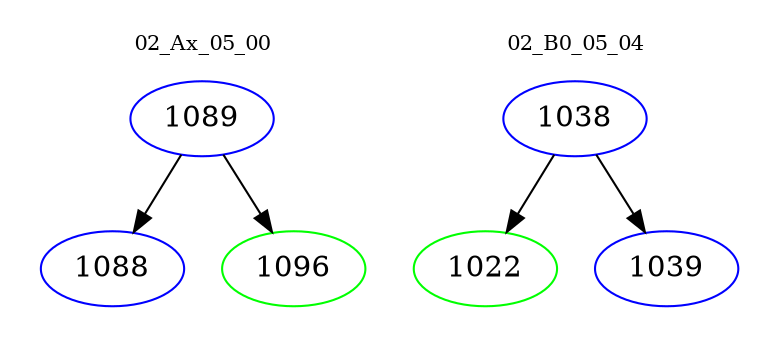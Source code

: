 digraph{
subgraph cluster_0 {
color = white
label = "02_Ax_05_00";
fontsize=10;
T0_1089 [label="1089", color="blue"]
T0_1089 -> T0_1088 [color="black"]
T0_1088 [label="1088", color="blue"]
T0_1089 -> T0_1096 [color="black"]
T0_1096 [label="1096", color="green"]
}
subgraph cluster_1 {
color = white
label = "02_B0_05_04";
fontsize=10;
T1_1038 [label="1038", color="blue"]
T1_1038 -> T1_1022 [color="black"]
T1_1022 [label="1022", color="green"]
T1_1038 -> T1_1039 [color="black"]
T1_1039 [label="1039", color="blue"]
}
}
